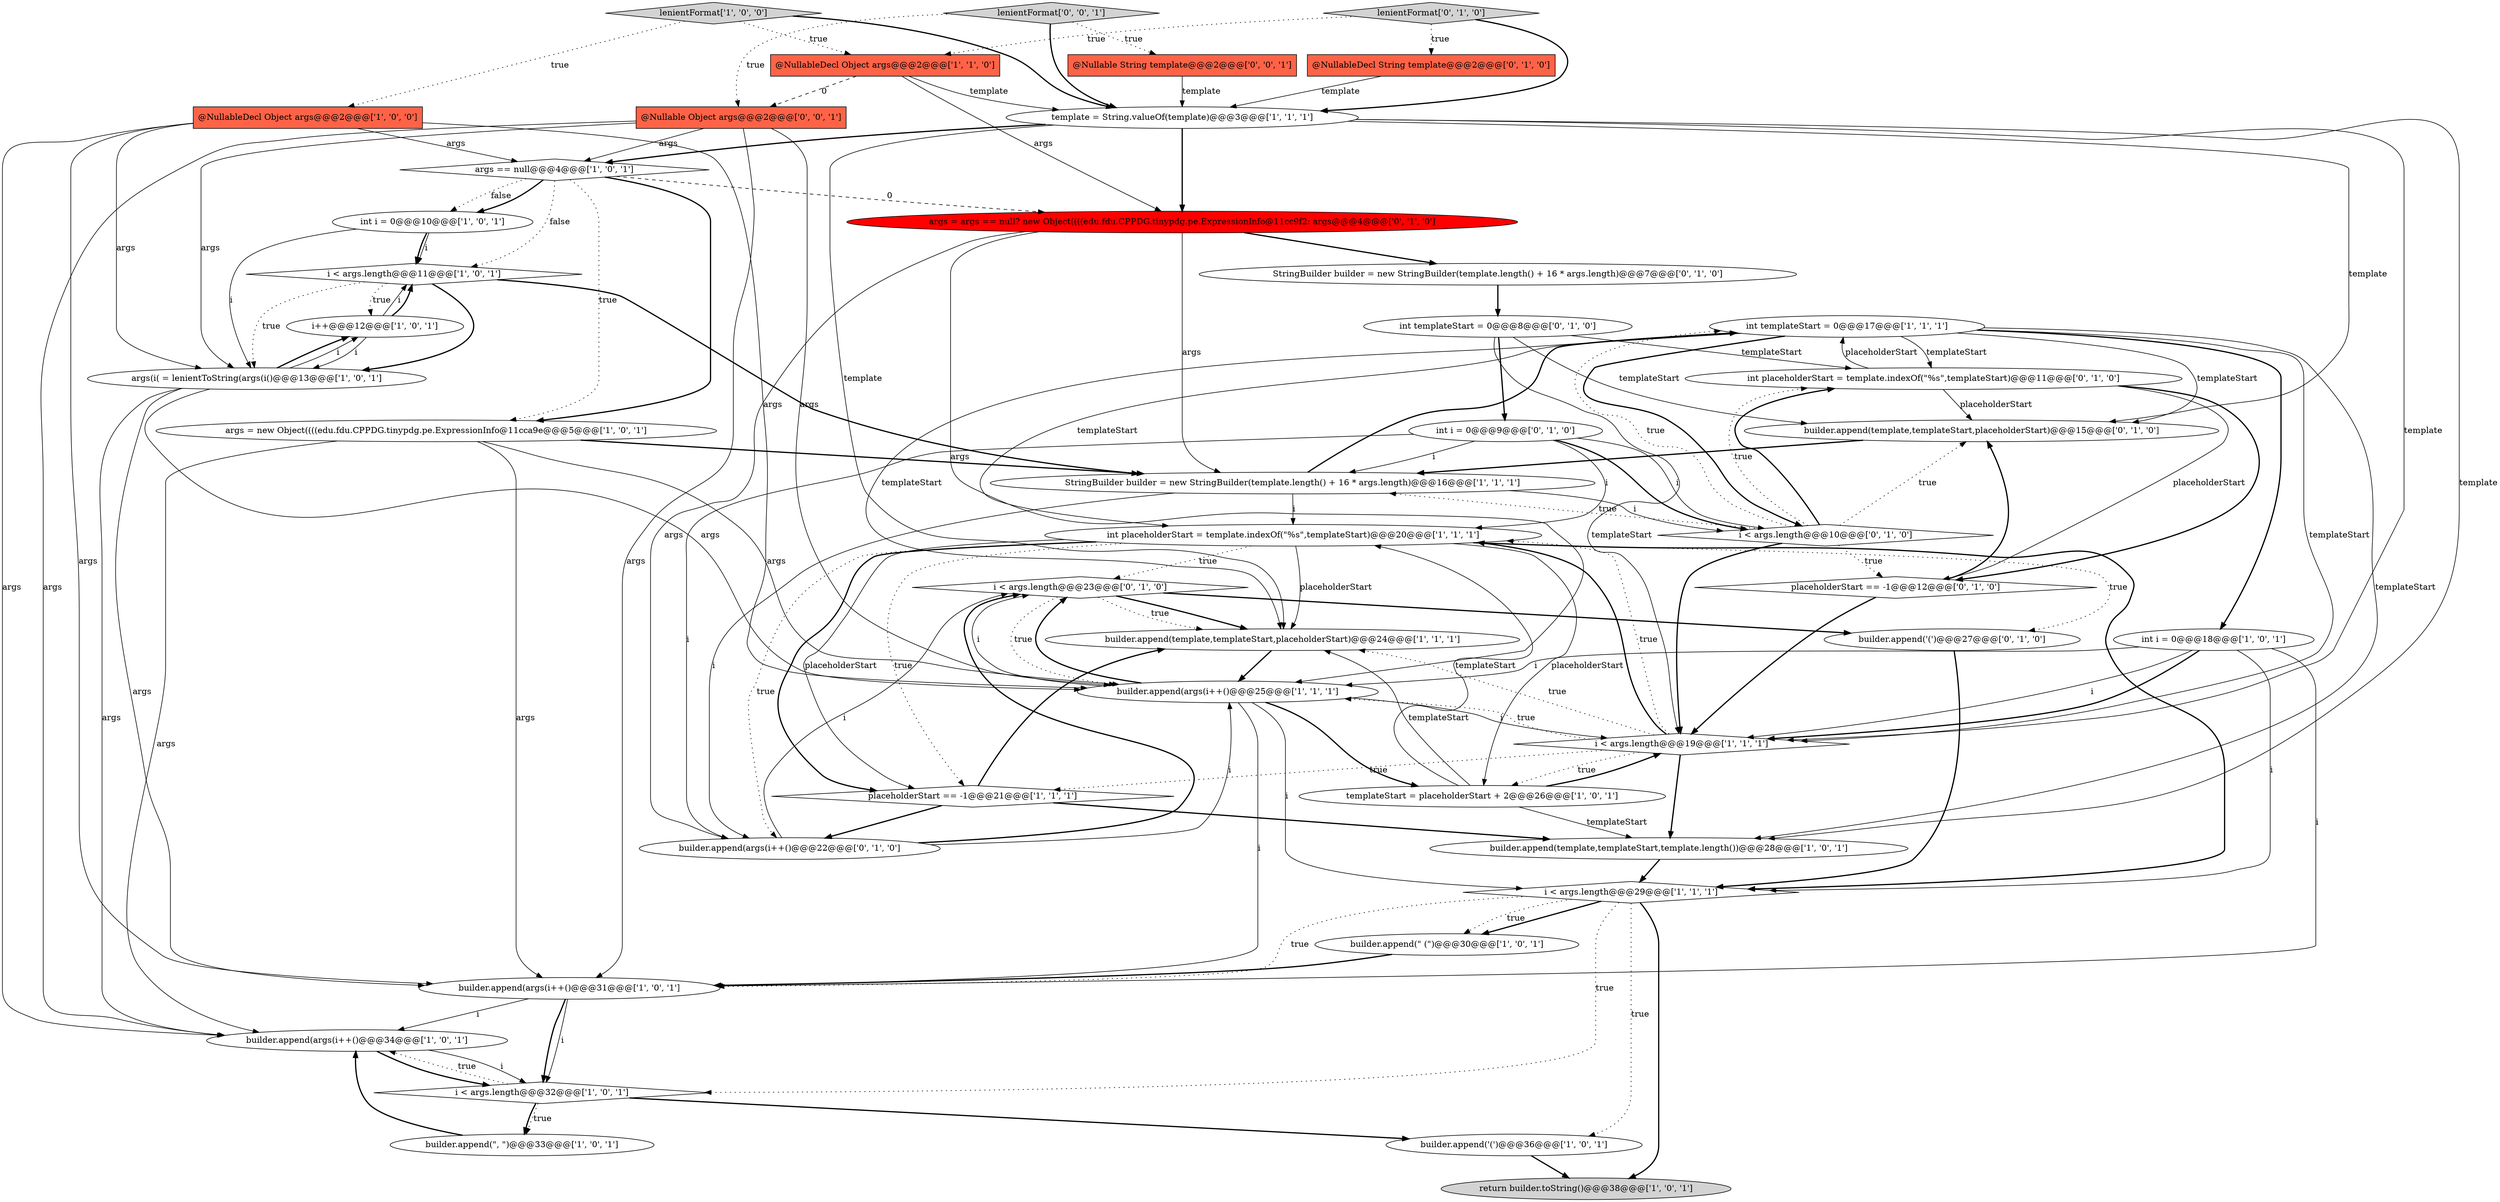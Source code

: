 digraph {
10 [style = filled, label = "builder.append(\" (\")@@@30@@@['1', '0', '1']", fillcolor = white, shape = ellipse image = "AAA0AAABBB1BBB"];
6 [style = filled, label = "int templateStart = 0@@@17@@@['1', '1', '1']", fillcolor = white, shape = ellipse image = "AAA0AAABBB1BBB"];
39 [style = filled, label = "placeholderStart == -1@@@12@@@['0', '1', '0']", fillcolor = white, shape = diamond image = "AAA0AAABBB2BBB"];
19 [style = filled, label = "i < args.length@@@19@@@['1', '1', '1']", fillcolor = white, shape = diamond image = "AAA0AAABBB1BBB"];
33 [style = filled, label = "i < args.length@@@23@@@['0', '1', '0']", fillcolor = white, shape = diamond image = "AAA0AAABBB2BBB"];
41 [style = filled, label = "@Nullable String template@@@2@@@['0', '0', '1']", fillcolor = tomato, shape = box image = "AAA0AAABBB3BBB"];
9 [style = filled, label = "i < args.length@@@11@@@['1', '0', '1']", fillcolor = white, shape = diamond image = "AAA0AAABBB1BBB"];
15 [style = filled, label = "i++@@@12@@@['1', '0', '1']", fillcolor = white, shape = ellipse image = "AAA0AAABBB1BBB"];
20 [style = filled, label = "builder.append(args(i++()@@@34@@@['1', '0', '1']", fillcolor = white, shape = ellipse image = "AAA0AAABBB1BBB"];
29 [style = filled, label = "StringBuilder builder = new StringBuilder(template.length() + 16 * args.length)@@@7@@@['0', '1', '0']", fillcolor = white, shape = ellipse image = "AAA0AAABBB2BBB"];
36 [style = filled, label = "int placeholderStart = template.indexOf(\"%s\",templateStart)@@@11@@@['0', '1', '0']", fillcolor = white, shape = ellipse image = "AAA0AAABBB2BBB"];
34 [style = filled, label = "i < args.length@@@10@@@['0', '1', '0']", fillcolor = white, shape = diamond image = "AAA0AAABBB2BBB"];
18 [style = filled, label = "StringBuilder builder = new StringBuilder(template.length() + 16 * args.length)@@@16@@@['1', '1', '1']", fillcolor = white, shape = ellipse image = "AAA0AAABBB1BBB"];
5 [style = filled, label = "@NullableDecl Object args@@@2@@@['1', '0', '0']", fillcolor = tomato, shape = box image = "AAA0AAABBB1BBB"];
28 [style = filled, label = "@NullableDecl String template@@@2@@@['0', '1', '0']", fillcolor = tomato, shape = box image = "AAA0AAABBB2BBB"];
42 [style = filled, label = "lenientFormat['0', '0', '1']", fillcolor = lightgray, shape = diamond image = "AAA0AAABBB3BBB"];
21 [style = filled, label = "args(i( = lenientToString(args(i()@@@13@@@['1', '0', '1']", fillcolor = white, shape = ellipse image = "AAA0AAABBB1BBB"];
40 [style = filled, label = "builder.append(args(i++()@@@22@@@['0', '1', '0']", fillcolor = white, shape = ellipse image = "AAA0AAABBB2BBB"];
31 [style = filled, label = "int templateStart = 0@@@8@@@['0', '1', '0']", fillcolor = white, shape = ellipse image = "AAA0AAABBB2BBB"];
8 [style = filled, label = "builder.append('(')@@@36@@@['1', '0', '1']", fillcolor = white, shape = ellipse image = "AAA0AAABBB1BBB"];
22 [style = filled, label = "template = String.valueOf(template)@@@3@@@['1', '1', '1']", fillcolor = white, shape = ellipse image = "AAA0AAABBB1BBB"];
16 [style = filled, label = "args = new Object((((edu.fdu.CPPDG.tinypdg.pe.ExpressionInfo@11cca9e@@@5@@@['1', '0', '1']", fillcolor = white, shape = ellipse image = "AAA0AAABBB1BBB"];
11 [style = filled, label = "i < args.length@@@32@@@['1', '0', '1']", fillcolor = white, shape = diamond image = "AAA0AAABBB1BBB"];
7 [style = filled, label = "int placeholderStart = template.indexOf(\"%s\",templateStart)@@@20@@@['1', '1', '1']", fillcolor = white, shape = ellipse image = "AAA0AAABBB1BBB"];
25 [style = filled, label = "builder.append(template,templateStart,placeholderStart)@@@24@@@['1', '1', '1']", fillcolor = white, shape = ellipse image = "AAA0AAABBB1BBB"];
13 [style = filled, label = "templateStart = placeholderStart + 2@@@26@@@['1', '0', '1']", fillcolor = white, shape = ellipse image = "AAA0AAABBB1BBB"];
37 [style = filled, label = "builder.append('(')@@@27@@@['0', '1', '0']", fillcolor = white, shape = ellipse image = "AAA0AAABBB2BBB"];
27 [style = filled, label = "@NullableDecl Object args@@@2@@@['1', '1', '0']", fillcolor = tomato, shape = box image = "AAA0AAABBB1BBB"];
2 [style = filled, label = "lenientFormat['1', '0', '0']", fillcolor = lightgray, shape = diamond image = "AAA0AAABBB1BBB"];
3 [style = filled, label = "int i = 0@@@10@@@['1', '0', '1']", fillcolor = white, shape = ellipse image = "AAA0AAABBB1BBB"];
14 [style = filled, label = "builder.append(args(i++()@@@31@@@['1', '0', '1']", fillcolor = white, shape = ellipse image = "AAA0AAABBB1BBB"];
32 [style = filled, label = "args = args == null? new Object((((edu.fdu.CPPDG.tinypdg.pe.ExpressionInfo@11cc9f2: args@@@4@@@['0', '1', '0']", fillcolor = red, shape = ellipse image = "AAA1AAABBB2BBB"];
43 [style = filled, label = "@Nullable Object args@@@2@@@['0', '0', '1']", fillcolor = tomato, shape = box image = "AAA0AAABBB3BBB"];
12 [style = filled, label = "return builder.toString()@@@38@@@['1', '0', '1']", fillcolor = lightgray, shape = ellipse image = "AAA0AAABBB1BBB"];
30 [style = filled, label = "int i = 0@@@9@@@['0', '1', '0']", fillcolor = white, shape = ellipse image = "AAA0AAABBB2BBB"];
23 [style = filled, label = "int i = 0@@@18@@@['1', '0', '1']", fillcolor = white, shape = ellipse image = "AAA0AAABBB1BBB"];
35 [style = filled, label = "builder.append(template,templateStart,placeholderStart)@@@15@@@['0', '1', '0']", fillcolor = white, shape = ellipse image = "AAA0AAABBB2BBB"];
4 [style = filled, label = "builder.append(template,templateStart,template.length())@@@28@@@['1', '0', '1']", fillcolor = white, shape = ellipse image = "AAA0AAABBB1BBB"];
17 [style = filled, label = "i < args.length@@@29@@@['1', '1', '1']", fillcolor = white, shape = diamond image = "AAA0AAABBB1BBB"];
0 [style = filled, label = "builder.append(\", \")@@@33@@@['1', '0', '1']", fillcolor = white, shape = ellipse image = "AAA0AAABBB1BBB"];
38 [style = filled, label = "lenientFormat['0', '1', '0']", fillcolor = lightgray, shape = diamond image = "AAA0AAABBB2BBB"];
26 [style = filled, label = "args == null@@@4@@@['1', '0', '1']", fillcolor = white, shape = diamond image = "AAA0AAABBB1BBB"];
24 [style = filled, label = "placeholderStart == -1@@@21@@@['1', '1', '1']", fillcolor = white, shape = diamond image = "AAA0AAABBB1BBB"];
1 [style = filled, label = "builder.append(args(i++()@@@25@@@['1', '1', '1']", fillcolor = white, shape = ellipse image = "AAA0AAABBB1BBB"];
20->11 [style = solid, label="i"];
6->36 [style = solid, label="templateStart"];
18->7 [style = solid, label="i"];
39->19 [style = bold, label=""];
25->1 [style = bold, label=""];
23->1 [style = solid, label="i"];
43->1 [style = solid, label="args"];
21->15 [style = bold, label=""];
7->33 [style = dotted, label="true"];
14->11 [style = solid, label="i"];
40->1 [style = solid, label="i"];
30->34 [style = solid, label="i"];
23->17 [style = solid, label="i"];
17->14 [style = dotted, label="true"];
6->7 [style = solid, label="templateStart"];
1->19 [style = solid, label="i"];
6->19 [style = solid, label="templateStart"];
26->3 [style = dotted, label="false"];
30->7 [style = solid, label="i"];
1->13 [style = bold, label=""];
5->20 [style = solid, label="args"];
22->19 [style = solid, label="template"];
30->18 [style = solid, label="i"];
17->8 [style = dotted, label="true"];
3->9 [style = solid, label="i"];
1->33 [style = bold, label=""];
43->20 [style = solid, label="args"];
28->22 [style = solid, label="template"];
22->4 [style = solid, label="template"];
33->25 [style = bold, label=""];
5->26 [style = solid, label="args"];
11->0 [style = dotted, label="true"];
31->30 [style = bold, label=""];
9->21 [style = bold, label=""];
26->16 [style = dotted, label="true"];
9->15 [style = dotted, label="true"];
21->15 [style = solid, label="i"];
7->13 [style = solid, label="placeholderStart"];
14->11 [style = bold, label=""];
31->36 [style = solid, label="templateStart"];
15->21 [style = solid, label="i"];
43->14 [style = solid, label="args"];
5->21 [style = solid, label="args"];
35->18 [style = bold, label=""];
34->19 [style = bold, label=""];
10->14 [style = bold, label=""];
34->18 [style = dotted, label="true"];
27->22 [style = solid, label="template"];
32->1 [style = solid, label="args"];
7->40 [style = dotted, label="true"];
1->14 [style = solid, label="i"];
3->21 [style = solid, label="i"];
22->32 [style = bold, label=""];
30->34 [style = bold, label=""];
24->40 [style = bold, label=""];
23->14 [style = solid, label="i"];
9->21 [style = dotted, label="true"];
6->25 [style = solid, label="templateStart"];
26->16 [style = bold, label=""];
36->35 [style = solid, label="placeholderStart"];
15->9 [style = solid, label="i"];
7->24 [style = bold, label=""];
31->35 [style = solid, label="templateStart"];
5->14 [style = solid, label="args"];
2->27 [style = dotted, label="true"];
38->28 [style = dotted, label="true"];
15->9 [style = bold, label=""];
42->43 [style = dotted, label="true"];
39->35 [style = bold, label=""];
34->36 [style = bold, label=""];
6->35 [style = solid, label="templateStart"];
11->8 [style = bold, label=""];
7->25 [style = solid, label="placeholderStart"];
0->20 [style = bold, label=""];
42->22 [style = bold, label=""];
43->26 [style = solid, label="args"];
36->39 [style = solid, label="placeholderStart"];
22->35 [style = solid, label="template"];
22->26 [style = bold, label=""];
17->10 [style = bold, label=""];
1->17 [style = solid, label="i"];
30->40 [style = solid, label="i"];
19->1 [style = dotted, label="true"];
27->43 [style = dashed, label="0"];
16->18 [style = bold, label=""];
7->17 [style = bold, label=""];
4->17 [style = bold, label=""];
6->34 [style = bold, label=""];
43->21 [style = solid, label="args"];
13->4 [style = solid, label="templateStart"];
38->27 [style = dotted, label="true"];
26->32 [style = dashed, label="0"];
6->23 [style = bold, label=""];
26->3 [style = bold, label=""];
34->36 [style = dotted, label="true"];
23->19 [style = solid, label="i"];
19->7 [style = dotted, label="true"];
19->24 [style = dotted, label="true"];
36->6 [style = solid, label="placeholderStart"];
36->39 [style = bold, label=""];
21->14 [style = solid, label="args"];
34->39 [style = dotted, label="true"];
42->41 [style = dotted, label="true"];
3->9 [style = bold, label=""];
11->20 [style = dotted, label="true"];
33->25 [style = dotted, label="true"];
40->33 [style = bold, label=""];
27->32 [style = solid, label="args"];
13->19 [style = bold, label=""];
17->12 [style = bold, label=""];
9->18 [style = bold, label=""];
34->35 [style = dotted, label="true"];
18->6 [style = bold, label=""];
24->25 [style = bold, label=""];
23->19 [style = bold, label=""];
31->19 [style = solid, label="templateStart"];
14->20 [style = solid, label="i"];
41->22 [style = solid, label="template"];
2->5 [style = dotted, label="true"];
33->37 [style = bold, label=""];
8->12 [style = bold, label=""];
20->11 [style = bold, label=""];
17->11 [style = dotted, label="true"];
19->25 [style = dotted, label="true"];
40->33 [style = solid, label="i"];
29->31 [style = bold, label=""];
13->7 [style = solid, label="templateStart"];
37->17 [style = bold, label=""];
21->1 [style = solid, label="args"];
18->40 [style = solid, label="i"];
22->25 [style = solid, label="template"];
6->4 [style = solid, label="templateStart"];
13->25 [style = solid, label="templateStart"];
19->13 [style = dotted, label="true"];
16->1 [style = solid, label="args"];
7->24 [style = solid, label="placeholderStart"];
7->24 [style = dotted, label="true"];
26->9 [style = dotted, label="false"];
7->37 [style = dotted, label="true"];
18->34 [style = solid, label="i"];
1->33 [style = solid, label="i"];
32->29 [style = bold, label=""];
17->10 [style = dotted, label="true"];
24->4 [style = bold, label=""];
11->0 [style = bold, label=""];
33->1 [style = dotted, label="true"];
16->20 [style = solid, label="args"];
34->6 [style = dotted, label="true"];
19->4 [style = bold, label=""];
21->20 [style = solid, label="args"];
2->22 [style = bold, label=""];
38->22 [style = bold, label=""];
32->18 [style = solid, label="args"];
19->7 [style = bold, label=""];
5->1 [style = solid, label="args"];
32->40 [style = solid, label="args"];
16->14 [style = solid, label="args"];
}
